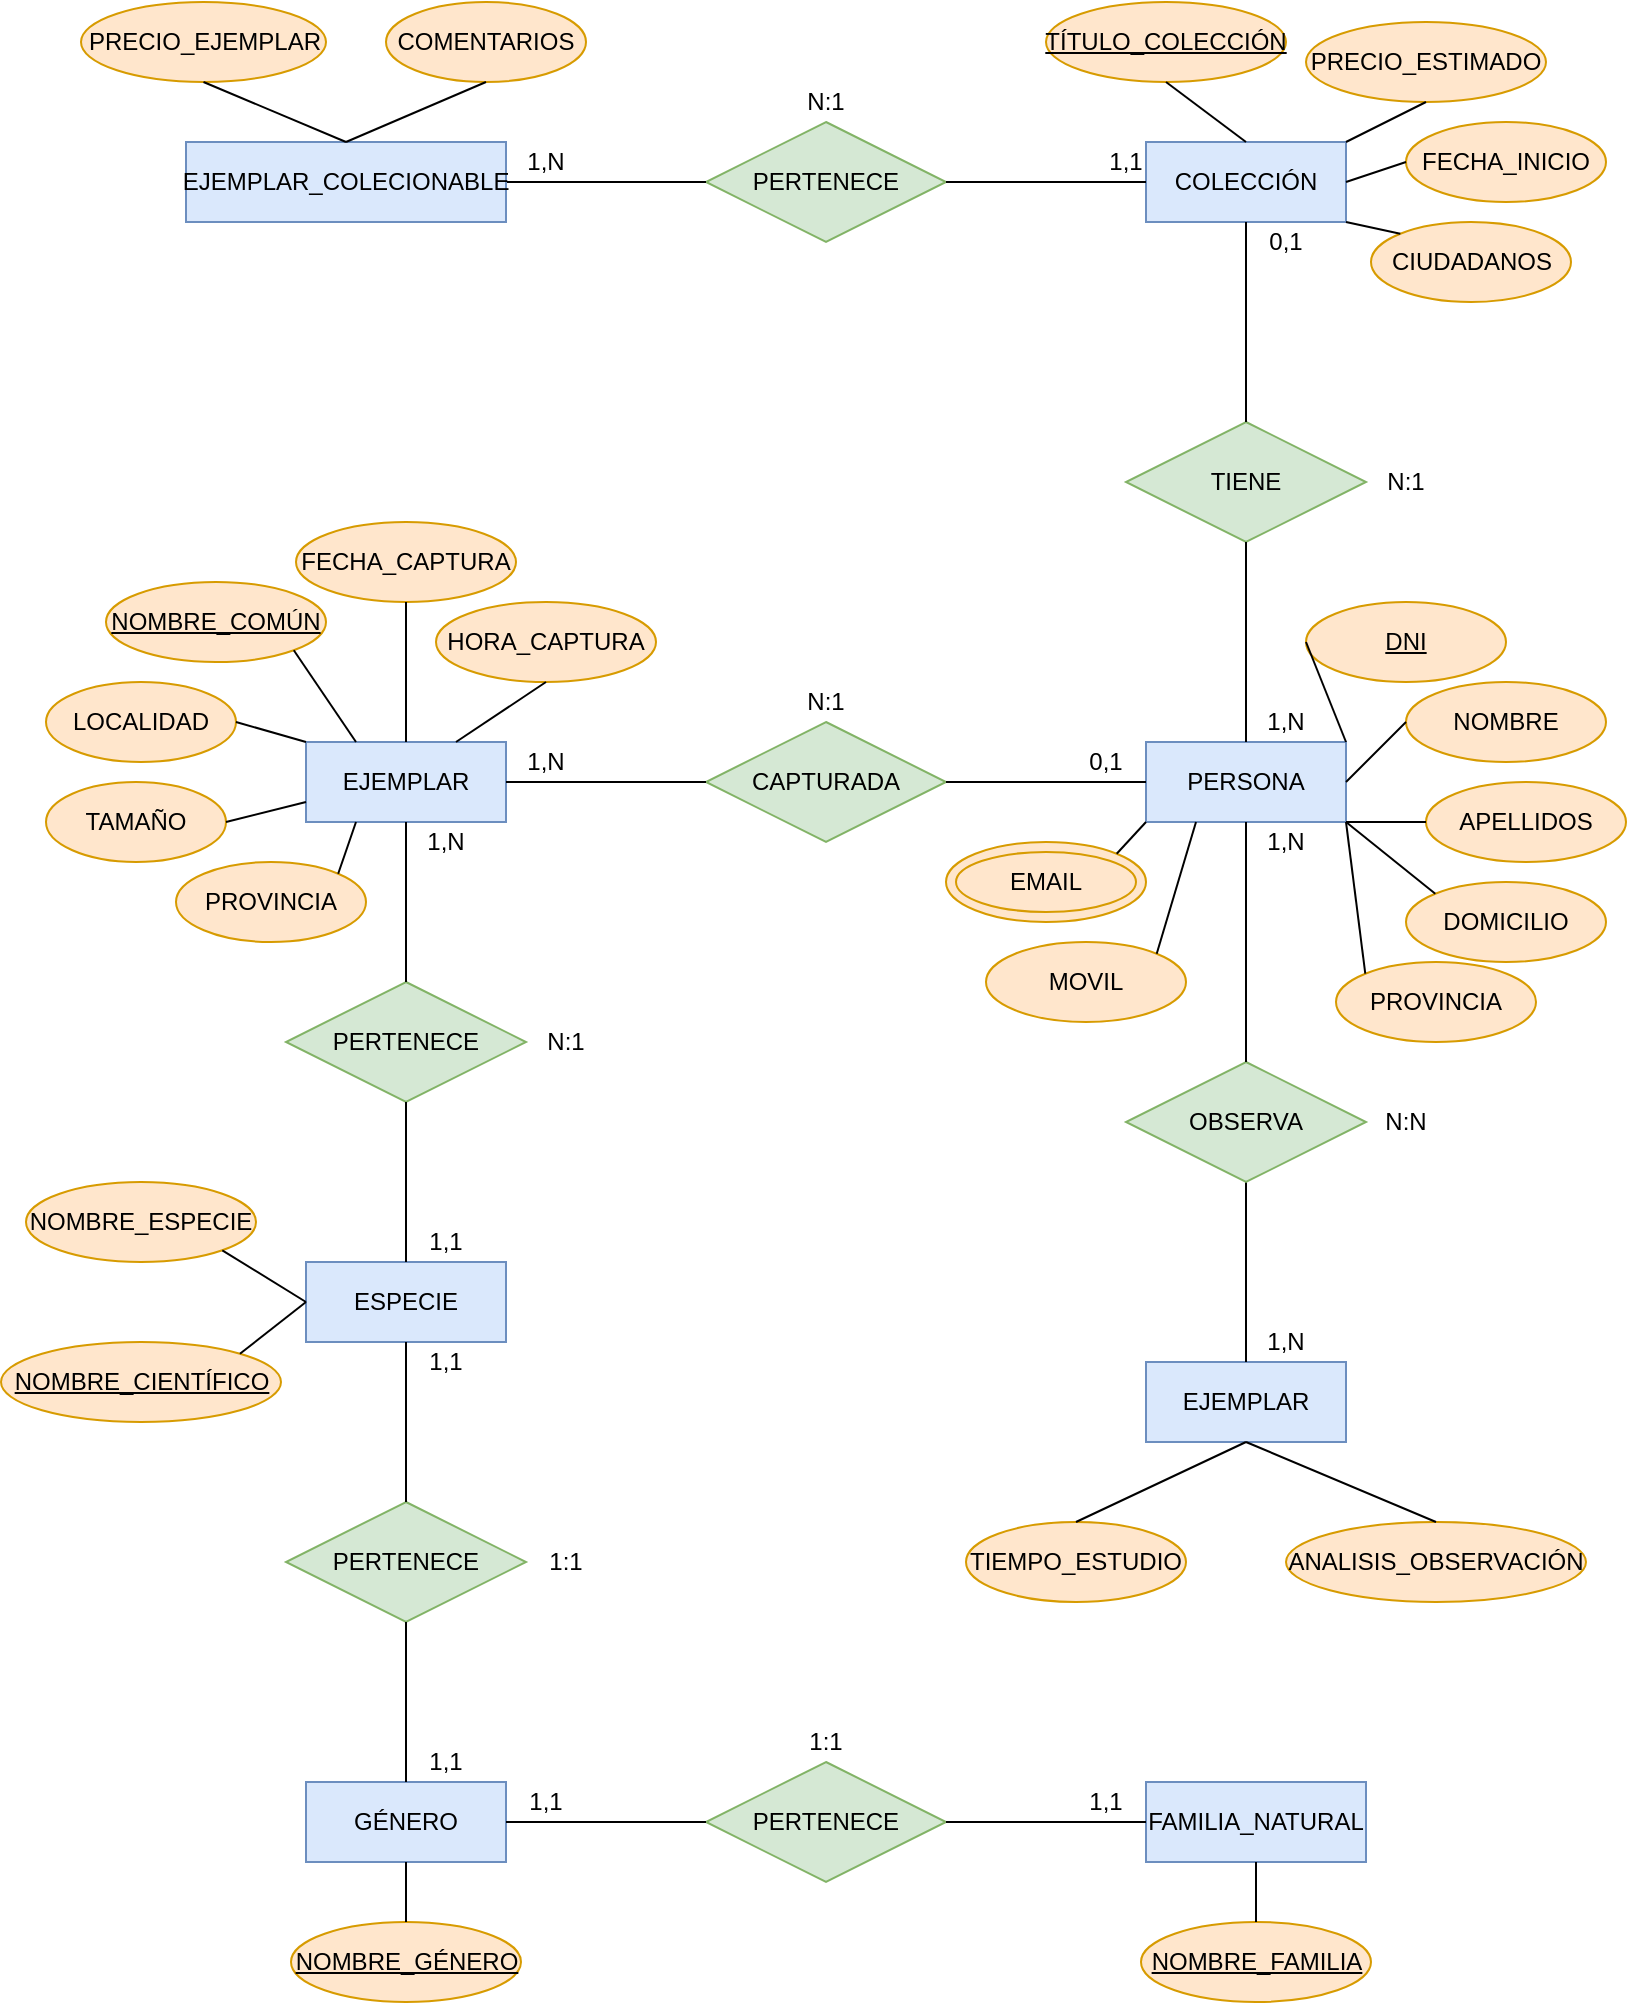 <mxfile version="13.8.0" type="github">
  <diagram id="aS1bSHgf334arEzohaGG" name="Page-1">
    <mxGraphModel dx="1221" dy="682" grid="1" gridSize="10" guides="1" tooltips="1" connect="1" arrows="1" fold="1" page="1" pageScale="1" pageWidth="827" pageHeight="1169" math="0" shadow="0">
      <root>
        <mxCell id="0" />
        <mxCell id="1" parent="0" />
        <mxCell id="4E6zuS6jmFUrRHndEYqX-1" value="EJEMPLAR" style="whiteSpace=wrap;html=1;align=center;fillColor=#dae8fc;strokeColor=#6c8ebf;" vertex="1" parent="1">
          <mxGeometry x="160" y="410" width="100" height="40" as="geometry" />
        </mxCell>
        <mxCell id="4E6zuS6jmFUrRHndEYqX-2" value="HORA_CAPTURA" style="ellipse;whiteSpace=wrap;html=1;align=center;fillColor=#ffe6cc;strokeColor=#d79b00;" vertex="1" parent="1">
          <mxGeometry x="225" y="340" width="110" height="40" as="geometry" />
        </mxCell>
        <mxCell id="4E6zuS6jmFUrRHndEYqX-4" value="CAPTURADA" style="shape=rhombus;perimeter=rhombusPerimeter;whiteSpace=wrap;html=1;align=center;fillColor=#d5e8d4;strokeColor=#82b366;" vertex="1" parent="1">
          <mxGeometry x="360" y="400" width="120" height="60" as="geometry" />
        </mxCell>
        <mxCell id="4E6zuS6jmFUrRHndEYqX-5" value="PERSONA" style="whiteSpace=wrap;html=1;align=center;fillColor=#dae8fc;strokeColor=#6c8ebf;" vertex="1" parent="1">
          <mxGeometry x="580" y="410" width="100" height="40" as="geometry" />
        </mxCell>
        <mxCell id="4E6zuS6jmFUrRHndEYqX-6" value="PERTENECE" style="shape=rhombus;perimeter=rhombusPerimeter;whiteSpace=wrap;html=1;align=center;fillColor=#d5e8d4;strokeColor=#82b366;" vertex="1" parent="1">
          <mxGeometry x="150" y="530" width="120" height="60" as="geometry" />
        </mxCell>
        <mxCell id="4E6zuS6jmFUrRHndEYqX-7" value="" style="endArrow=none;html=1;exitX=0.5;exitY=0;exitDx=0;exitDy=0;entryX=0.5;entryY=1;entryDx=0;entryDy=0;" edge="1" parent="1" source="4E6zuS6jmFUrRHndEYqX-6" target="4E6zuS6jmFUrRHndEYqX-1">
          <mxGeometry width="50" height="50" relative="1" as="geometry">
            <mxPoint x="390" y="550" as="sourcePoint" />
            <mxPoint x="230" y="460" as="targetPoint" />
          </mxGeometry>
        </mxCell>
        <mxCell id="4E6zuS6jmFUrRHndEYqX-8" value="ESPECIE" style="whiteSpace=wrap;html=1;align=center;fillColor=#dae8fc;strokeColor=#6c8ebf;" vertex="1" parent="1">
          <mxGeometry x="160" y="670" width="100" height="40" as="geometry" />
        </mxCell>
        <mxCell id="4E6zuS6jmFUrRHndEYqX-9" value="" style="endArrow=none;html=1;exitX=0.5;exitY=0;exitDx=0;exitDy=0;entryX=0.5;entryY=1;entryDx=0;entryDy=0;" edge="1" parent="1" source="4E6zuS6jmFUrRHndEYqX-8" target="4E6zuS6jmFUrRHndEYqX-6">
          <mxGeometry width="50" height="50" relative="1" as="geometry">
            <mxPoint x="390" y="650" as="sourcePoint" />
            <mxPoint x="440" y="600" as="targetPoint" />
          </mxGeometry>
        </mxCell>
        <mxCell id="4E6zuS6jmFUrRHndEYqX-10" value="PERTENECE" style="shape=rhombus;perimeter=rhombusPerimeter;whiteSpace=wrap;html=1;align=center;fillColor=#d5e8d4;strokeColor=#82b366;" vertex="1" parent="1">
          <mxGeometry x="150" y="790" width="120" height="60" as="geometry" />
        </mxCell>
        <mxCell id="4E6zuS6jmFUrRHndEYqX-11" value="" style="endArrow=none;html=1;exitX=0.5;exitY=0;exitDx=0;exitDy=0;entryX=0.5;entryY=1;entryDx=0;entryDy=0;" edge="1" parent="1" source="4E6zuS6jmFUrRHndEYqX-10" target="4E6zuS6jmFUrRHndEYqX-8">
          <mxGeometry width="50" height="50" relative="1" as="geometry">
            <mxPoint x="390" y="810" as="sourcePoint" />
            <mxPoint x="240" y="740" as="targetPoint" />
          </mxGeometry>
        </mxCell>
        <mxCell id="4E6zuS6jmFUrRHndEYqX-12" value="GÉNERO&lt;span style=&quot;color: rgba(0 , 0 , 0 , 0) ; font-family: monospace ; font-size: 0px&quot;&gt;%3CmxGraphModel%3E%3Croot%3E%3CmxCell%20id%3D%220%22%2F%3E%3CmxCell%20id%3D%221%22%20parent%3D%220%22%2F%3E%3CmxCell%20id%3D%222%22%20value%3D%22ES_SEGUIDA%22%20style%3D%22shape%3Drhombus%3Bperimeter%3DrhombusPerimeter%3BwhiteSpace%3Dwrap%3Bhtml%3D1%3Balign%3Dcenter%3BfillColor%3D%23d5e8d4%3BstrokeColor%3D%2382b366%3B%22%20vertex%3D%221%22%20parent%3D%221%22%3E%3CmxGeometry%20x%3D%22150%22%20y%3D%22200%22%20width%3D%22120%22%20height%3D%2260%22%20as%3D%22geometry%22%2F%3E%3C%2FmxCell%3E%3CmxCell%20id%3D%223%22%20value%3D%22%22%20style%3D%22endArrow%3Dnone%3Bhtml%3D1%3BexitX%3D0.5%3BexitY%3D0%3BexitDx%3D0%3BexitDy%3D0%3BentryX%3D0.5%3BentryY%3D1%3BentryDx%3D0%3BentryDy%3D0%3B%22%20edge%3D%221%22%20source%3D%222%22%20parent%3D%221%22%3E%3CmxGeometry%20width%3D%2250%22%20height%3D%2250%22%20relative%3D%221%22%20as%3D%22geometry%22%3E%3CmxPoint%20x%3D%22390%22%20y%3D%22220%22%20as%3D%22sourcePoint%22%2F%3E%3CmxPoint%20x%3D%22210%22%20y%3D%22120%22%20as%3D%22targetPoint%22%2F%3E%3C%2FmxGeometry%3E%3C%2FmxCell%3E%3CmxCell%20id%3D%224%22%20value%3D%22ANIMALES%22%20style%3D%22whiteSpace%3Dwrap%3Bhtml%3D1%3Balign%3Dcenter%3BfillColor%3D%23dae8fc%3BstrokeColor%3D%236c8ebf%3B%22%20vertex%3D%221%22%20parent%3D%221%22%3E%3CmxGeometry%20x%3D%22160%22%20y%3D%22340%22%20width%3D%22100%22%20height%3D%2240%22%20as%3D%22geometry%22%2F%3E%3C%2FmxCell%3E%3CmxCell%20id%3D%225%22%20value%3D%22%22%20style%3D%22endArrow%3Dnone%3Bhtml%3D1%3BexitX%3D0.5%3BexitY%3D0%3BexitDx%3D0%3BexitDy%3D0%3BentryX%3D0.5%3BentryY%3D1%3BentryDx%3D0%3BentryDy%3D0%3B%22%20edge%3D%221%22%20source%3D%224%22%20target%3D%222%22%20parent%3D%221%22%3E%3CmxGeometry%20width%3D%2250%22%20height%3D%2250%22%20relative%3D%221%22%20as%3D%22geometry%22%3E%3CmxPoint%20x%3D%22390%22%20y%3D%22320%22%20as%3D%22sourcePoint%22%2F%3E%3CmxPoint%20x%3D%22440%22%20y%3D%22270%22%20as%3D%22targetPoint%22%2F%3E%3C%2FmxGeometry%3E%3C%2FmxCell%3E%3C%2Froot%3E%3C%2FmxGraphModel%3E&lt;/span&gt;" style="whiteSpace=wrap;html=1;align=center;fillColor=#dae8fc;strokeColor=#6c8ebf;" vertex="1" parent="1">
          <mxGeometry x="160" y="930" width="100" height="40" as="geometry" />
        </mxCell>
        <mxCell id="4E6zuS6jmFUrRHndEYqX-13" value="" style="endArrow=none;html=1;exitX=0.5;exitY=0;exitDx=0;exitDy=0;entryX=0.5;entryY=1;entryDx=0;entryDy=0;" edge="1" parent="1" source="4E6zuS6jmFUrRHndEYqX-12" target="4E6zuS6jmFUrRHndEYqX-10">
          <mxGeometry width="50" height="50" relative="1" as="geometry">
            <mxPoint x="390" y="910" as="sourcePoint" />
            <mxPoint x="440" y="860" as="targetPoint" />
          </mxGeometry>
        </mxCell>
        <mxCell id="4E6zuS6jmFUrRHndEYqX-14" value="PERTENECE" style="shape=rhombus;perimeter=rhombusPerimeter;whiteSpace=wrap;html=1;align=center;fillColor=#d5e8d4;strokeColor=#82b366;" vertex="1" parent="1">
          <mxGeometry x="360" y="920" width="120" height="60" as="geometry" />
        </mxCell>
        <mxCell id="4E6zuS6jmFUrRHndEYqX-15" value="" style="endArrow=none;html=1;exitX=0;exitY=0.5;exitDx=0;exitDy=0;entryX=1;entryY=0.5;entryDx=0;entryDy=0;" edge="1" parent="1" source="4E6zuS6jmFUrRHndEYqX-14" target="4E6zuS6jmFUrRHndEYqX-12">
          <mxGeometry width="50" height="50" relative="1" as="geometry">
            <mxPoint x="390" y="1070" as="sourcePoint" />
            <mxPoint x="230" y="1000" as="targetPoint" />
          </mxGeometry>
        </mxCell>
        <mxCell id="4E6zuS6jmFUrRHndEYqX-16" value="FAMILIA_NATURAL" style="whiteSpace=wrap;html=1;align=center;fillColor=#dae8fc;strokeColor=#6c8ebf;" vertex="1" parent="1">
          <mxGeometry x="580" y="930" width="110" height="40" as="geometry" />
        </mxCell>
        <mxCell id="4E6zuS6jmFUrRHndEYqX-17" value="" style="endArrow=none;html=1;exitX=0;exitY=0.5;exitDx=0;exitDy=0;entryX=1;entryY=0.5;entryDx=0;entryDy=0;" edge="1" parent="1" source="4E6zuS6jmFUrRHndEYqX-16" target="4E6zuS6jmFUrRHndEYqX-14">
          <mxGeometry width="50" height="50" relative="1" as="geometry">
            <mxPoint x="390" y="1170" as="sourcePoint" />
            <mxPoint x="440" y="1120" as="targetPoint" />
          </mxGeometry>
        </mxCell>
        <mxCell id="4E6zuS6jmFUrRHndEYqX-18" value="TIENE" style="shape=rhombus;perimeter=rhombusPerimeter;whiteSpace=wrap;html=1;align=center;fillColor=#d5e8d4;strokeColor=#82b366;" vertex="1" parent="1">
          <mxGeometry x="570" y="250" width="120" height="60" as="geometry" />
        </mxCell>
        <mxCell id="4E6zuS6jmFUrRHndEYqX-19" value="COLECCIÓN" style="whiteSpace=wrap;html=1;align=center;fillColor=#dae8fc;strokeColor=#6c8ebf;" vertex="1" parent="1">
          <mxGeometry x="580" y="110" width="100" height="40" as="geometry" />
        </mxCell>
        <mxCell id="4E6zuS6jmFUrRHndEYqX-20" value="PERTENECE" style="shape=rhombus;perimeter=rhombusPerimeter;whiteSpace=wrap;html=1;align=center;fillColor=#d5e8d4;strokeColor=#82b366;" vertex="1" parent="1">
          <mxGeometry x="360" y="100" width="120" height="60" as="geometry" />
        </mxCell>
        <mxCell id="4E6zuS6jmFUrRHndEYqX-21" value="" style="endArrow=none;html=1;exitX=1;exitY=0.5;exitDx=0;exitDy=0;entryX=0;entryY=0.5;entryDx=0;entryDy=0;" edge="1" parent="1" source="4E6zuS6jmFUrRHndEYqX-1" target="4E6zuS6jmFUrRHndEYqX-4">
          <mxGeometry width="50" height="50" relative="1" as="geometry">
            <mxPoint x="390" y="410" as="sourcePoint" />
            <mxPoint x="440" y="360" as="targetPoint" />
          </mxGeometry>
        </mxCell>
        <mxCell id="4E6zuS6jmFUrRHndEYqX-22" value="" style="endArrow=none;html=1;exitX=1;exitY=0.5;exitDx=0;exitDy=0;entryX=0;entryY=0.5;entryDx=0;entryDy=0;" edge="1" parent="1" source="4E6zuS6jmFUrRHndEYqX-4" target="4E6zuS6jmFUrRHndEYqX-5">
          <mxGeometry width="50" height="50" relative="1" as="geometry">
            <mxPoint x="270" y="440" as="sourcePoint" />
            <mxPoint x="370" y="440" as="targetPoint" />
          </mxGeometry>
        </mxCell>
        <mxCell id="4E6zuS6jmFUrRHndEYqX-23" value="" style="endArrow=none;html=1;exitX=0.5;exitY=0;exitDx=0;exitDy=0;entryX=0.5;entryY=1;entryDx=0;entryDy=0;" edge="1" parent="1" source="4E6zuS6jmFUrRHndEYqX-5" target="4E6zuS6jmFUrRHndEYqX-18">
          <mxGeometry width="50" height="50" relative="1" as="geometry">
            <mxPoint x="280" y="450" as="sourcePoint" />
            <mxPoint x="380" y="450" as="targetPoint" />
          </mxGeometry>
        </mxCell>
        <mxCell id="4E6zuS6jmFUrRHndEYqX-24" value="" style="endArrow=none;html=1;exitX=0.5;exitY=0;exitDx=0;exitDy=0;entryX=0.5;entryY=1;entryDx=0;entryDy=0;" edge="1" parent="1" source="4E6zuS6jmFUrRHndEYqX-18" target="4E6zuS6jmFUrRHndEYqX-19">
          <mxGeometry width="50" height="50" relative="1" as="geometry">
            <mxPoint x="290" y="460" as="sourcePoint" />
            <mxPoint x="390" y="460" as="targetPoint" />
          </mxGeometry>
        </mxCell>
        <mxCell id="4E6zuS6jmFUrRHndEYqX-25" value="" style="endArrow=none;html=1;exitX=1;exitY=0.5;exitDx=0;exitDy=0;entryX=0;entryY=0.5;entryDx=0;entryDy=0;" edge="1" parent="1" source="4E6zuS6jmFUrRHndEYqX-67" target="4E6zuS6jmFUrRHndEYqX-20">
          <mxGeometry width="50" height="50" relative="1" as="geometry">
            <mxPoint x="300" y="470" as="sourcePoint" />
            <mxPoint x="400" y="470" as="targetPoint" />
          </mxGeometry>
        </mxCell>
        <mxCell id="4E6zuS6jmFUrRHndEYqX-26" value="" style="endArrow=none;html=1;exitX=1;exitY=0.5;exitDx=0;exitDy=0;entryX=0;entryY=0.5;entryDx=0;entryDy=0;" edge="1" parent="1" source="4E6zuS6jmFUrRHndEYqX-20" target="4E6zuS6jmFUrRHndEYqX-19">
          <mxGeometry width="50" height="50" relative="1" as="geometry">
            <mxPoint x="390" y="210" as="sourcePoint" />
            <mxPoint x="440" y="160" as="targetPoint" />
          </mxGeometry>
        </mxCell>
        <mxCell id="4E6zuS6jmFUrRHndEYqX-27" value="N:1" style="text;html=1;strokeColor=none;fillColor=none;align=center;verticalAlign=middle;whiteSpace=wrap;rounded=0;" vertex="1" parent="1">
          <mxGeometry x="400" y="80" width="40" height="20" as="geometry" />
        </mxCell>
        <mxCell id="4E6zuS6jmFUrRHndEYqX-28" value="1,N" style="text;html=1;strokeColor=none;fillColor=none;align=center;verticalAlign=middle;whiteSpace=wrap;rounded=0;" vertex="1" parent="1">
          <mxGeometry x="260" y="110" width="40" height="20" as="geometry" />
        </mxCell>
        <mxCell id="4E6zuS6jmFUrRHndEYqX-29" value="1,1" style="text;html=1;strokeColor=none;fillColor=none;align=center;verticalAlign=middle;whiteSpace=wrap;rounded=0;" vertex="1" parent="1">
          <mxGeometry x="550" y="110" width="40" height="20" as="geometry" />
        </mxCell>
        <mxCell id="4E6zuS6jmFUrRHndEYqX-30" value="0,1" style="text;html=1;strokeColor=none;fillColor=none;align=center;verticalAlign=middle;whiteSpace=wrap;rounded=0;" vertex="1" parent="1">
          <mxGeometry x="630" y="150" width="40" height="20" as="geometry" />
        </mxCell>
        <mxCell id="4E6zuS6jmFUrRHndEYqX-31" value="N:1" style="text;html=1;strokeColor=none;fillColor=none;align=center;verticalAlign=middle;whiteSpace=wrap;rounded=0;" vertex="1" parent="1">
          <mxGeometry x="690" y="270" width="40" height="20" as="geometry" />
        </mxCell>
        <mxCell id="4E6zuS6jmFUrRHndEYqX-33" value="1,N" style="text;html=1;strokeColor=none;fillColor=none;align=center;verticalAlign=middle;whiteSpace=wrap;rounded=0;" vertex="1" parent="1">
          <mxGeometry x="630" y="390" width="40" height="20" as="geometry" />
        </mxCell>
        <mxCell id="4E6zuS6jmFUrRHndEYqX-34" value="1,N" style="text;html=1;strokeColor=none;fillColor=none;align=center;verticalAlign=middle;whiteSpace=wrap;rounded=0;" vertex="1" parent="1">
          <mxGeometry x="260" y="410" width="40" height="20" as="geometry" />
        </mxCell>
        <mxCell id="4E6zuS6jmFUrRHndEYqX-35" value="N:1" style="text;html=1;strokeColor=none;fillColor=none;align=center;verticalAlign=middle;whiteSpace=wrap;rounded=0;" vertex="1" parent="1">
          <mxGeometry x="400" y="380" width="40" height="20" as="geometry" />
        </mxCell>
        <mxCell id="4E6zuS6jmFUrRHndEYqX-36" value="0,1" style="text;html=1;strokeColor=none;fillColor=none;align=center;verticalAlign=middle;whiteSpace=wrap;rounded=0;" vertex="1" parent="1">
          <mxGeometry x="540" y="410" width="40" height="20" as="geometry" />
        </mxCell>
        <mxCell id="4E6zuS6jmFUrRHndEYqX-37" value="DNI" style="ellipse;whiteSpace=wrap;html=1;align=center;fillColor=#ffe6cc;strokeColor=#d79b00;fontStyle=4" vertex="1" parent="1">
          <mxGeometry x="660" y="340" width="100" height="40" as="geometry" />
        </mxCell>
        <mxCell id="4E6zuS6jmFUrRHndEYqX-38" value="NOMBRE_FAMILIA" style="ellipse;whiteSpace=wrap;html=1;align=center;fillColor=#ffe6cc;strokeColor=#d79b00;fontStyle=4" vertex="1" parent="1">
          <mxGeometry x="577.5" y="1000" width="115" height="40" as="geometry" />
        </mxCell>
        <mxCell id="4E6zuS6jmFUrRHndEYqX-39" value="" style="endArrow=none;html=1;entryX=0.5;entryY=1;entryDx=0;entryDy=0;exitX=0.5;exitY=0;exitDx=0;exitDy=0;" edge="1" parent="1" source="4E6zuS6jmFUrRHndEYqX-38" target="4E6zuS6jmFUrRHndEYqX-16">
          <mxGeometry width="50" height="50" relative="1" as="geometry">
            <mxPoint x="400" y="800" as="sourcePoint" />
            <mxPoint x="450" y="750" as="targetPoint" />
          </mxGeometry>
        </mxCell>
        <mxCell id="4E6zuS6jmFUrRHndEYqX-40" value="NOMBRE_GÉNERO" style="ellipse;whiteSpace=wrap;html=1;align=center;fillColor=#ffe6cc;strokeColor=#d79b00;fontStyle=4" vertex="1" parent="1">
          <mxGeometry x="152.5" y="1000" width="115" height="40" as="geometry" />
        </mxCell>
        <mxCell id="4E6zuS6jmFUrRHndEYqX-41" value="" style="endArrow=none;html=1;exitX=0.5;exitY=0;exitDx=0;exitDy=0;entryX=0.5;entryY=1;entryDx=0;entryDy=0;" edge="1" parent="1" source="4E6zuS6jmFUrRHndEYqX-40" target="4E6zuS6jmFUrRHndEYqX-12">
          <mxGeometry width="50" height="50" relative="1" as="geometry">
            <mxPoint x="400" y="800" as="sourcePoint" />
            <mxPoint x="450" y="750" as="targetPoint" />
          </mxGeometry>
        </mxCell>
        <mxCell id="4E6zuS6jmFUrRHndEYqX-42" value="1,1" style="text;html=1;strokeColor=none;fillColor=none;align=center;verticalAlign=middle;whiteSpace=wrap;rounded=0;" vertex="1" parent="1">
          <mxGeometry x="260" y="930" width="40" height="20" as="geometry" />
        </mxCell>
        <mxCell id="4E6zuS6jmFUrRHndEYqX-43" value="1,1" style="text;html=1;strokeColor=none;fillColor=none;align=center;verticalAlign=middle;whiteSpace=wrap;rounded=0;" vertex="1" parent="1">
          <mxGeometry x="540" y="930" width="40" height="20" as="geometry" />
        </mxCell>
        <mxCell id="4E6zuS6jmFUrRHndEYqX-44" value="1:1" style="text;html=1;strokeColor=none;fillColor=none;align=center;verticalAlign=middle;whiteSpace=wrap;rounded=0;" vertex="1" parent="1">
          <mxGeometry x="400" y="900" width="40" height="20" as="geometry" />
        </mxCell>
        <mxCell id="4E6zuS6jmFUrRHndEYqX-46" value="NOMBRE_CIENTÍFICO" style="ellipse;whiteSpace=wrap;html=1;align=center;fillColor=#ffe6cc;strokeColor=#d79b00;fontStyle=4" vertex="1" parent="1">
          <mxGeometry x="7.5" y="710" width="140" height="40" as="geometry" />
        </mxCell>
        <mxCell id="4E6zuS6jmFUrRHndEYqX-47" value="NOMBRE_ESPECIE" style="ellipse;whiteSpace=wrap;html=1;align=center;fillColor=#ffe6cc;strokeColor=#d79b00;fontStyle=0" vertex="1" parent="1">
          <mxGeometry x="20" y="630" width="115" height="40" as="geometry" />
        </mxCell>
        <mxCell id="4E6zuS6jmFUrRHndEYqX-48" value="" style="endArrow=none;html=1;exitX=1;exitY=0;exitDx=0;exitDy=0;entryX=0;entryY=0.5;entryDx=0;entryDy=0;" edge="1" parent="1" source="4E6zuS6jmFUrRHndEYqX-46" target="4E6zuS6jmFUrRHndEYqX-8">
          <mxGeometry width="50" height="50" relative="1" as="geometry">
            <mxPoint x="400" y="800" as="sourcePoint" />
            <mxPoint x="450" y="750" as="targetPoint" />
          </mxGeometry>
        </mxCell>
        <mxCell id="4E6zuS6jmFUrRHndEYqX-49" value="" style="endArrow=none;html=1;exitX=1;exitY=1;exitDx=0;exitDy=0;entryX=0;entryY=0.5;entryDx=0;entryDy=0;" edge="1" parent="1" source="4E6zuS6jmFUrRHndEYqX-47" target="4E6zuS6jmFUrRHndEYqX-8">
          <mxGeometry width="50" height="50" relative="1" as="geometry">
            <mxPoint x="400" y="800" as="sourcePoint" />
            <mxPoint x="450" y="750" as="targetPoint" />
          </mxGeometry>
        </mxCell>
        <mxCell id="4E6zuS6jmFUrRHndEYqX-50" value="1:1" style="text;html=1;strokeColor=none;fillColor=none;align=center;verticalAlign=middle;whiteSpace=wrap;rounded=0;" vertex="1" parent="1">
          <mxGeometry x="270" y="810" width="40" height="20" as="geometry" />
        </mxCell>
        <mxCell id="4E6zuS6jmFUrRHndEYqX-51" value="1,1" style="text;html=1;strokeColor=none;fillColor=none;align=center;verticalAlign=middle;whiteSpace=wrap;rounded=0;" vertex="1" parent="1">
          <mxGeometry x="210" y="710" width="40" height="20" as="geometry" />
        </mxCell>
        <mxCell id="4E6zuS6jmFUrRHndEYqX-52" value="1,1" style="text;html=1;strokeColor=none;fillColor=none;align=center;verticalAlign=middle;whiteSpace=wrap;rounded=0;" vertex="1" parent="1">
          <mxGeometry x="210" y="910" width="40" height="20" as="geometry" />
        </mxCell>
        <mxCell id="4E6zuS6jmFUrRHndEYqX-53" value="NOMBRE" style="ellipse;whiteSpace=wrap;html=1;align=center;fillColor=#ffe6cc;strokeColor=#d79b00;" vertex="1" parent="1">
          <mxGeometry x="710" y="380" width="100" height="40" as="geometry" />
        </mxCell>
        <mxCell id="4E6zuS6jmFUrRHndEYqX-54" value="APELLIDOS&lt;span style=&quot;color: rgba(0 , 0 , 0 , 0) ; font-family: monospace ; font-size: 0px&quot;&gt;%3CmxGraphModel%3E%3Croot%3E%3CmxCell%20id%3D%220%22%2F%3E%3CmxCell%20id%3D%221%22%20parent%3D%220%22%2F%3E%3CmxCell%20id%3D%222%22%20value%3D%22NOMBRE%22%20style%3D%22ellipse%3BwhiteSpace%3Dwrap%3Bhtml%3D1%3Balign%3Dcenter%3BfillColor%3D%23ffe6cc%3BstrokeColor%3D%23d79b00%3B%22%20vertex%3D%221%22%20parent%3D%221%22%3E%3CmxGeometry%20x%3D%22690%22%20y%3D%22460%22%20width%3D%22100%22%20height%3D%2240%22%20as%3D%22geometry%22%2F%3E%3C%2FmxCell%3E%3C%2Froot%3E%3C%2FmxGraphModel%3E&lt;/span&gt;" style="ellipse;whiteSpace=wrap;html=1;align=center;fillColor=#ffe6cc;strokeColor=#d79b00;" vertex="1" parent="1">
          <mxGeometry x="720" y="430" width="100" height="40" as="geometry" />
        </mxCell>
        <mxCell id="4E6zuS6jmFUrRHndEYqX-55" value="DOMICILIO" style="ellipse;whiteSpace=wrap;html=1;align=center;fillColor=#ffe6cc;strokeColor=#d79b00;" vertex="1" parent="1">
          <mxGeometry x="710" y="480" width="100" height="40" as="geometry" />
        </mxCell>
        <mxCell id="4E6zuS6jmFUrRHndEYqX-56" value="MOVIL" style="ellipse;whiteSpace=wrap;html=1;align=center;fillColor=#ffe6cc;strokeColor=#d79b00;" vertex="1" parent="1">
          <mxGeometry x="500" y="510" width="100" height="40" as="geometry" />
        </mxCell>
        <mxCell id="4E6zuS6jmFUrRHndEYqX-57" value="EMAIL" style="ellipse;whiteSpace=wrap;html=1;align=center;fillColor=#ffe6cc;strokeColor=#d79b00;" vertex="1" parent="1">
          <mxGeometry x="480" y="460" width="100" height="40" as="geometry" />
        </mxCell>
        <mxCell id="4E6zuS6jmFUrRHndEYqX-58" value="" style="ellipse;whiteSpace=wrap;html=1;align=center;strokeColor=#d79b00;fillColor=none;" vertex="1" parent="1">
          <mxGeometry x="485" y="465" width="90" height="30" as="geometry" />
        </mxCell>
        <mxCell id="4E6zuS6jmFUrRHndEYqX-59" value="PROVINCIA" style="ellipse;whiteSpace=wrap;html=1;align=center;fillColor=#ffe6cc;strokeColor=#d79b00;" vertex="1" parent="1">
          <mxGeometry x="675" y="520" width="100" height="40" as="geometry" />
        </mxCell>
        <mxCell id="4E6zuS6jmFUrRHndEYqX-60" value="" style="endArrow=none;html=1;fontColor=#000000;entryX=1;entryY=0;entryDx=0;entryDy=0;exitX=0;exitY=1;exitDx=0;exitDy=0;" edge="1" parent="1" source="4E6zuS6jmFUrRHndEYqX-5" target="4E6zuS6jmFUrRHndEYqX-57">
          <mxGeometry width="50" height="50" relative="1" as="geometry">
            <mxPoint x="400" y="560" as="sourcePoint" />
            <mxPoint x="450" y="510" as="targetPoint" />
          </mxGeometry>
        </mxCell>
        <mxCell id="4E6zuS6jmFUrRHndEYqX-61" value="" style="endArrow=none;html=1;fontColor=#000000;entryX=1;entryY=0;entryDx=0;entryDy=0;exitX=0.25;exitY=1;exitDx=0;exitDy=0;" edge="1" parent="1" source="4E6zuS6jmFUrRHndEYqX-5" target="4E6zuS6jmFUrRHndEYqX-56">
          <mxGeometry width="50" height="50" relative="1" as="geometry">
            <mxPoint x="590" y="460" as="sourcePoint" />
            <mxPoint x="575.146" y="475.774" as="targetPoint" />
          </mxGeometry>
        </mxCell>
        <mxCell id="4E6zuS6jmFUrRHndEYqX-62" value="" style="endArrow=none;html=1;fontColor=#000000;entryX=0;entryY=0;entryDx=0;entryDy=0;exitX=1;exitY=1;exitDx=0;exitDy=0;" edge="1" parent="1" source="4E6zuS6jmFUrRHndEYqX-5" target="4E6zuS6jmFUrRHndEYqX-59">
          <mxGeometry width="50" height="50" relative="1" as="geometry">
            <mxPoint x="600" y="470" as="sourcePoint" />
            <mxPoint x="585.146" y="485.774" as="targetPoint" />
          </mxGeometry>
        </mxCell>
        <mxCell id="4E6zuS6jmFUrRHndEYqX-63" value="" style="endArrow=none;html=1;fontColor=#000000;entryX=0;entryY=0;entryDx=0;entryDy=0;exitX=1;exitY=1;exitDx=0;exitDy=0;" edge="1" parent="1" source="4E6zuS6jmFUrRHndEYqX-5" target="4E6zuS6jmFUrRHndEYqX-55">
          <mxGeometry width="50" height="50" relative="1" as="geometry">
            <mxPoint x="610" y="480" as="sourcePoint" />
            <mxPoint x="595.146" y="495.774" as="targetPoint" />
          </mxGeometry>
        </mxCell>
        <mxCell id="4E6zuS6jmFUrRHndEYqX-64" value="" style="endArrow=none;html=1;fontColor=#000000;entryX=0;entryY=0.5;entryDx=0;entryDy=0;exitX=1;exitY=1;exitDx=0;exitDy=0;" edge="1" parent="1" source="4E6zuS6jmFUrRHndEYqX-5" target="4E6zuS6jmFUrRHndEYqX-54">
          <mxGeometry width="50" height="50" relative="1" as="geometry">
            <mxPoint x="620" y="490" as="sourcePoint" />
            <mxPoint x="605.146" y="505.774" as="targetPoint" />
          </mxGeometry>
        </mxCell>
        <mxCell id="4E6zuS6jmFUrRHndEYqX-65" value="" style="endArrow=none;html=1;fontColor=#000000;entryX=0;entryY=0.5;entryDx=0;entryDy=0;exitX=1;exitY=0.5;exitDx=0;exitDy=0;" edge="1" parent="1" source="4E6zuS6jmFUrRHndEYqX-5" target="4E6zuS6jmFUrRHndEYqX-53">
          <mxGeometry width="50" height="50" relative="1" as="geometry">
            <mxPoint x="690" y="460" as="sourcePoint" />
            <mxPoint x="715" y="480" as="targetPoint" />
          </mxGeometry>
        </mxCell>
        <mxCell id="4E6zuS6jmFUrRHndEYqX-66" value="" style="endArrow=none;html=1;fontColor=#000000;entryX=0;entryY=0.5;entryDx=0;entryDy=0;exitX=1;exitY=0;exitDx=0;exitDy=0;" edge="1" parent="1" source="4E6zuS6jmFUrRHndEYqX-5" target="4E6zuS6jmFUrRHndEYqX-37">
          <mxGeometry width="50" height="50" relative="1" as="geometry">
            <mxPoint x="700" y="470" as="sourcePoint" />
            <mxPoint x="725" y="490" as="targetPoint" />
          </mxGeometry>
        </mxCell>
        <mxCell id="4E6zuS6jmFUrRHndEYqX-67" value="EJEMPLAR_COLECIONABLE" style="whiteSpace=wrap;html=1;align=center;fillColor=#dae8fc;strokeColor=#6c8ebf;" vertex="1" parent="1">
          <mxGeometry x="100" y="110" width="160" height="40" as="geometry" />
        </mxCell>
        <mxCell id="4E6zuS6jmFUrRHndEYqX-68" value="EJEMPLAR" style="whiteSpace=wrap;html=1;align=center;fillColor=#dae8fc;strokeColor=#6c8ebf;" vertex="1" parent="1">
          <mxGeometry x="580" y="720" width="100" height="40" as="geometry" />
        </mxCell>
        <mxCell id="4E6zuS6jmFUrRHndEYqX-69" value="" style="endArrow=none;html=1;fontColor=#000000;entryX=0.5;entryY=1;entryDx=0;entryDy=0;exitX=0.5;exitY=0;exitDx=0;exitDy=0;" edge="1" parent="1" source="4E6zuS6jmFUrRHndEYqX-68" target="4E6zuS6jmFUrRHndEYqX-89">
          <mxGeometry width="50" height="50" relative="1" as="geometry">
            <mxPoint x="400" y="440" as="sourcePoint" />
            <mxPoint x="450" y="390" as="targetPoint" />
          </mxGeometry>
        </mxCell>
        <mxCell id="4E6zuS6jmFUrRHndEYqX-70" value="PRECIO_EJEMPLAR" style="ellipse;whiteSpace=wrap;html=1;align=center;fillColor=#ffe6cc;strokeColor=#d79b00;" vertex="1" parent="1">
          <mxGeometry x="47.5" y="40" width="122.5" height="40" as="geometry" />
        </mxCell>
        <mxCell id="4E6zuS6jmFUrRHndEYqX-71" value="COMENTARIOS" style="ellipse;whiteSpace=wrap;html=1;align=center;fillColor=#ffe6cc;strokeColor=#d79b00;" vertex="1" parent="1">
          <mxGeometry x="200" y="40" width="100" height="40" as="geometry" />
        </mxCell>
        <mxCell id="4E6zuS6jmFUrRHndEYqX-72" value="" style="endArrow=none;html=1;fontColor=#000000;exitX=0.5;exitY=0;exitDx=0;exitDy=0;entryX=0.5;entryY=1;entryDx=0;entryDy=0;" edge="1" parent="1" source="4E6zuS6jmFUrRHndEYqX-67" target="4E6zuS6jmFUrRHndEYqX-71">
          <mxGeometry width="50" height="50" relative="1" as="geometry">
            <mxPoint x="400" y="330" as="sourcePoint" />
            <mxPoint x="450" y="280" as="targetPoint" />
          </mxGeometry>
        </mxCell>
        <mxCell id="4E6zuS6jmFUrRHndEYqX-73" value="" style="endArrow=none;html=1;fontColor=#000000;exitX=0.5;exitY=0;exitDx=0;exitDy=0;entryX=0.5;entryY=1;entryDx=0;entryDy=0;" edge="1" parent="1" source="4E6zuS6jmFUrRHndEYqX-67" target="4E6zuS6jmFUrRHndEYqX-70">
          <mxGeometry width="50" height="50" relative="1" as="geometry">
            <mxPoint x="400" y="330" as="sourcePoint" />
            <mxPoint x="450" y="280" as="targetPoint" />
          </mxGeometry>
        </mxCell>
        <mxCell id="4E6zuS6jmFUrRHndEYqX-74" value="TIEMPO_ESTUDIO" style="ellipse;whiteSpace=wrap;html=1;align=center;fillColor=#ffe6cc;strokeColor=#d79b00;" vertex="1" parent="1">
          <mxGeometry x="490" y="800" width="110" height="40" as="geometry" />
        </mxCell>
        <mxCell id="4E6zuS6jmFUrRHndEYqX-75" value="ANALISIS_OBSERVACIÓN" style="ellipse;whiteSpace=wrap;html=1;align=center;fillColor=#ffe6cc;strokeColor=#d79b00;" vertex="1" parent="1">
          <mxGeometry x="650" y="800" width="150" height="40" as="geometry" />
        </mxCell>
        <mxCell id="4E6zuS6jmFUrRHndEYqX-76" value="" style="endArrow=none;html=1;fontColor=#000000;exitX=0.5;exitY=0;exitDx=0;exitDy=0;entryX=0.5;entryY=1;entryDx=0;entryDy=0;" edge="1" parent="1" source="4E6zuS6jmFUrRHndEYqX-74" target="4E6zuS6jmFUrRHndEYqX-68">
          <mxGeometry width="50" height="50" relative="1" as="geometry">
            <mxPoint x="405" y="660" as="sourcePoint" />
            <mxPoint x="455" y="610" as="targetPoint" />
          </mxGeometry>
        </mxCell>
        <mxCell id="4E6zuS6jmFUrRHndEYqX-77" value="" style="endArrow=none;html=1;fontColor=#000000;exitX=0.5;exitY=0;exitDx=0;exitDy=0;entryX=0.5;entryY=1;entryDx=0;entryDy=0;" edge="1" parent="1" source="4E6zuS6jmFUrRHndEYqX-75" target="4E6zuS6jmFUrRHndEYqX-68">
          <mxGeometry width="50" height="50" relative="1" as="geometry">
            <mxPoint x="555" y="810" as="sourcePoint" />
            <mxPoint x="645" y="770" as="targetPoint" />
          </mxGeometry>
        </mxCell>
        <mxCell id="4E6zuS6jmFUrRHndEYqX-78" value="FECHA_CAPTURA" style="ellipse;whiteSpace=wrap;html=1;align=center;fillColor=#ffe6cc;strokeColor=#d79b00;" vertex="1" parent="1">
          <mxGeometry x="155" y="300" width="110" height="40" as="geometry" />
        </mxCell>
        <mxCell id="4E6zuS6jmFUrRHndEYqX-79" value="NOMBRE_COMÚN" style="ellipse;whiteSpace=wrap;html=1;align=center;fillColor=#ffe6cc;strokeColor=#d79b00;fontStyle=4" vertex="1" parent="1">
          <mxGeometry x="60" y="330" width="110" height="40" as="geometry" />
        </mxCell>
        <mxCell id="4E6zuS6jmFUrRHndEYqX-80" value="PROVINCIA" style="ellipse;whiteSpace=wrap;html=1;align=center;fillColor=#ffe6cc;strokeColor=#d79b00;" vertex="1" parent="1">
          <mxGeometry x="95" y="470" width="95" height="40" as="geometry" />
        </mxCell>
        <mxCell id="4E6zuS6jmFUrRHndEYqX-81" value="LOCALIDAD" style="ellipse;whiteSpace=wrap;html=1;align=center;fillColor=#ffe6cc;strokeColor=#d79b00;" vertex="1" parent="1">
          <mxGeometry x="30" y="380" width="95" height="40" as="geometry" />
        </mxCell>
        <mxCell id="4E6zuS6jmFUrRHndEYqX-82" value="TAMAÑO" style="ellipse;whiteSpace=wrap;html=1;align=center;fillColor=#ffe6cc;strokeColor=#d79b00;" vertex="1" parent="1">
          <mxGeometry x="30" y="430" width="90" height="40" as="geometry" />
        </mxCell>
        <mxCell id="4E6zuS6jmFUrRHndEYqX-83" value="" style="endArrow=none;html=1;fontColor=#000000;exitX=0.5;exitY=0;exitDx=0;exitDy=0;entryX=0.5;entryY=1;entryDx=0;entryDy=0;" edge="1" parent="1" source="4E6zuS6jmFUrRHndEYqX-1" target="4E6zuS6jmFUrRHndEYqX-78">
          <mxGeometry width="50" height="50" relative="1" as="geometry">
            <mxPoint x="400" y="440" as="sourcePoint" />
            <mxPoint x="450" y="390" as="targetPoint" />
          </mxGeometry>
        </mxCell>
        <mxCell id="4E6zuS6jmFUrRHndEYqX-84" value="" style="endArrow=none;html=1;fontColor=#000000;exitX=0.75;exitY=0;exitDx=0;exitDy=0;entryX=0.5;entryY=1;entryDx=0;entryDy=0;" edge="1" parent="1" source="4E6zuS6jmFUrRHndEYqX-1" target="4E6zuS6jmFUrRHndEYqX-2">
          <mxGeometry width="50" height="50" relative="1" as="geometry">
            <mxPoint x="220" y="420" as="sourcePoint" />
            <mxPoint x="220" y="350" as="targetPoint" />
          </mxGeometry>
        </mxCell>
        <mxCell id="4E6zuS6jmFUrRHndEYqX-85" value="" style="endArrow=none;html=1;fontColor=#000000;exitX=0.25;exitY=0;exitDx=0;exitDy=0;entryX=1;entryY=1;entryDx=0;entryDy=0;" edge="1" parent="1" source="4E6zuS6jmFUrRHndEYqX-1" target="4E6zuS6jmFUrRHndEYqX-79">
          <mxGeometry width="50" height="50" relative="1" as="geometry">
            <mxPoint x="230" y="430" as="sourcePoint" />
            <mxPoint x="230" y="360" as="targetPoint" />
          </mxGeometry>
        </mxCell>
        <mxCell id="4E6zuS6jmFUrRHndEYqX-86" value="" style="endArrow=none;html=1;fontColor=#000000;exitX=0;exitY=0;exitDx=0;exitDy=0;entryX=1;entryY=0.5;entryDx=0;entryDy=0;" edge="1" parent="1" source="4E6zuS6jmFUrRHndEYqX-1" target="4E6zuS6jmFUrRHndEYqX-81">
          <mxGeometry width="50" height="50" relative="1" as="geometry">
            <mxPoint x="240" y="440" as="sourcePoint" />
            <mxPoint x="240" y="370" as="targetPoint" />
          </mxGeometry>
        </mxCell>
        <mxCell id="4E6zuS6jmFUrRHndEYqX-87" value="" style="endArrow=none;html=1;fontColor=#000000;exitX=0;exitY=0.75;exitDx=0;exitDy=0;entryX=1;entryY=0.5;entryDx=0;entryDy=0;" edge="1" parent="1" source="4E6zuS6jmFUrRHndEYqX-1" target="4E6zuS6jmFUrRHndEYqX-82">
          <mxGeometry width="50" height="50" relative="1" as="geometry">
            <mxPoint x="250" y="450" as="sourcePoint" />
            <mxPoint x="250" y="380" as="targetPoint" />
          </mxGeometry>
        </mxCell>
        <mxCell id="4E6zuS6jmFUrRHndEYqX-88" value="" style="endArrow=none;html=1;fontColor=#000000;exitX=1;exitY=0;exitDx=0;exitDy=0;entryX=0.25;entryY=1;entryDx=0;entryDy=0;" edge="1" parent="1" source="4E6zuS6jmFUrRHndEYqX-80" target="4E6zuS6jmFUrRHndEYqX-1">
          <mxGeometry width="50" height="50" relative="1" as="geometry">
            <mxPoint x="260" y="460" as="sourcePoint" />
            <mxPoint x="260" y="390" as="targetPoint" />
          </mxGeometry>
        </mxCell>
        <mxCell id="4E6zuS6jmFUrRHndEYqX-89" value="OBSERVA" style="shape=rhombus;perimeter=rhombusPerimeter;whiteSpace=wrap;html=1;align=center;fillColor=#d5e8d4;strokeColor=#82b366;" vertex="1" parent="1">
          <mxGeometry x="570" y="570" width="120" height="60" as="geometry" />
        </mxCell>
        <mxCell id="4E6zuS6jmFUrRHndEYqX-90" value="" style="endArrow=none;html=1;fontColor=#000000;entryX=0.5;entryY=1;entryDx=0;entryDy=0;exitX=0.5;exitY=0;exitDx=0;exitDy=0;" edge="1" parent="1" source="4E6zuS6jmFUrRHndEYqX-89" target="4E6zuS6jmFUrRHndEYqX-5">
          <mxGeometry width="50" height="50" relative="1" as="geometry">
            <mxPoint x="640" y="730" as="sourcePoint" />
            <mxPoint x="640" y="640" as="targetPoint" />
          </mxGeometry>
        </mxCell>
        <mxCell id="4E6zuS6jmFUrRHndEYqX-91" value="1,N" style="text;html=1;strokeColor=none;fillColor=none;align=center;verticalAlign=middle;whiteSpace=wrap;rounded=0;fontColor=#000000;" vertex="1" parent="1">
          <mxGeometry x="630" y="450" width="40" height="20" as="geometry" />
        </mxCell>
        <mxCell id="4E6zuS6jmFUrRHndEYqX-92" value="N:N" style="text;html=1;strokeColor=none;fillColor=none;align=center;verticalAlign=middle;whiteSpace=wrap;rounded=0;fontColor=#000000;" vertex="1" parent="1">
          <mxGeometry x="690" y="590" width="40" height="20" as="geometry" />
        </mxCell>
        <mxCell id="4E6zuS6jmFUrRHndEYqX-93" value="1,N" style="text;html=1;strokeColor=none;fillColor=none;align=center;verticalAlign=middle;whiteSpace=wrap;rounded=0;fontColor=#000000;" vertex="1" parent="1">
          <mxGeometry x="630" y="700" width="40" height="20" as="geometry" />
        </mxCell>
        <mxCell id="4E6zuS6jmFUrRHndEYqX-94" value="1,N" style="text;html=1;strokeColor=none;fillColor=none;align=center;verticalAlign=middle;whiteSpace=wrap;rounded=0;fontColor=#000000;" vertex="1" parent="1">
          <mxGeometry x="210" y="450" width="40" height="20" as="geometry" />
        </mxCell>
        <mxCell id="4E6zuS6jmFUrRHndEYqX-95" value="N:1" style="text;html=1;strokeColor=none;fillColor=none;align=center;verticalAlign=middle;whiteSpace=wrap;rounded=0;fontColor=#000000;" vertex="1" parent="1">
          <mxGeometry x="270" y="550" width="40" height="20" as="geometry" />
        </mxCell>
        <mxCell id="4E6zuS6jmFUrRHndEYqX-96" value="1,1" style="text;html=1;strokeColor=none;fillColor=none;align=center;verticalAlign=middle;whiteSpace=wrap;rounded=0;fontColor=#000000;" vertex="1" parent="1">
          <mxGeometry x="210" y="650" width="40" height="20" as="geometry" />
        </mxCell>
        <mxCell id="4E6zuS6jmFUrRHndEYqX-97" value="TÍTULO_COLECCIÓN" style="ellipse;whiteSpace=wrap;html=1;align=center;fillColor=#ffe6cc;strokeColor=#d79b00;fontStyle=4" vertex="1" parent="1">
          <mxGeometry x="530" y="40" width="120" height="40" as="geometry" />
        </mxCell>
        <mxCell id="4E6zuS6jmFUrRHndEYqX-98" value="PRECIO_ESTIMADO" style="ellipse;whiteSpace=wrap;html=1;align=center;fillColor=#ffe6cc;strokeColor=#d79b00;" vertex="1" parent="1">
          <mxGeometry x="660" y="50" width="120" height="40" as="geometry" />
        </mxCell>
        <mxCell id="4E6zuS6jmFUrRHndEYqX-99" value="FECHA_INICIO" style="ellipse;whiteSpace=wrap;html=1;align=center;fillColor=#ffe6cc;strokeColor=#d79b00;" vertex="1" parent="1">
          <mxGeometry x="710" y="100" width="100" height="40" as="geometry" />
        </mxCell>
        <mxCell id="4E6zuS6jmFUrRHndEYqX-100" value="CIUDADANOS" style="ellipse;whiteSpace=wrap;html=1;align=center;fillColor=#ffe6cc;strokeColor=#d79b00;" vertex="1" parent="1">
          <mxGeometry x="692.5" y="150" width="100" height="40" as="geometry" />
        </mxCell>
        <mxCell id="4E6zuS6jmFUrRHndEYqX-101" value="" style="endArrow=none;html=1;fontColor=#000000;entryX=0.5;entryY=1;entryDx=0;entryDy=0;exitX=0.5;exitY=0;exitDx=0;exitDy=0;" edge="1" parent="1" source="4E6zuS6jmFUrRHndEYqX-19" target="4E6zuS6jmFUrRHndEYqX-97">
          <mxGeometry width="50" height="50" relative="1" as="geometry">
            <mxPoint x="400" y="330" as="sourcePoint" />
            <mxPoint x="450" y="280" as="targetPoint" />
          </mxGeometry>
        </mxCell>
        <mxCell id="4E6zuS6jmFUrRHndEYqX-102" value="" style="endArrow=none;html=1;fontColor=#000000;entryX=0.5;entryY=1;entryDx=0;entryDy=0;exitX=1;exitY=0;exitDx=0;exitDy=0;" edge="1" parent="1" source="4E6zuS6jmFUrRHndEYqX-19" target="4E6zuS6jmFUrRHndEYqX-98">
          <mxGeometry width="50" height="50" relative="1" as="geometry">
            <mxPoint x="640" y="120.0" as="sourcePoint" />
            <mxPoint x="600" y="90.0" as="targetPoint" />
          </mxGeometry>
        </mxCell>
        <mxCell id="4E6zuS6jmFUrRHndEYqX-103" value="" style="endArrow=none;html=1;fontColor=#000000;entryX=0;entryY=0.5;entryDx=0;entryDy=0;exitX=1;exitY=0.5;exitDx=0;exitDy=0;" edge="1" parent="1" source="4E6zuS6jmFUrRHndEYqX-19" target="4E6zuS6jmFUrRHndEYqX-99">
          <mxGeometry width="50" height="50" relative="1" as="geometry">
            <mxPoint x="650" y="130.0" as="sourcePoint" />
            <mxPoint x="610" y="100.0" as="targetPoint" />
          </mxGeometry>
        </mxCell>
        <mxCell id="4E6zuS6jmFUrRHndEYqX-104" value="" style="endArrow=none;html=1;fontColor=#000000;entryX=0;entryY=0;entryDx=0;entryDy=0;exitX=1;exitY=1;exitDx=0;exitDy=0;" edge="1" parent="1" source="4E6zuS6jmFUrRHndEYqX-19" target="4E6zuS6jmFUrRHndEYqX-100">
          <mxGeometry width="50" height="50" relative="1" as="geometry">
            <mxPoint x="660" y="140.0" as="sourcePoint" />
            <mxPoint x="620" y="110.0" as="targetPoint" />
          </mxGeometry>
        </mxCell>
      </root>
    </mxGraphModel>
  </diagram>
</mxfile>
